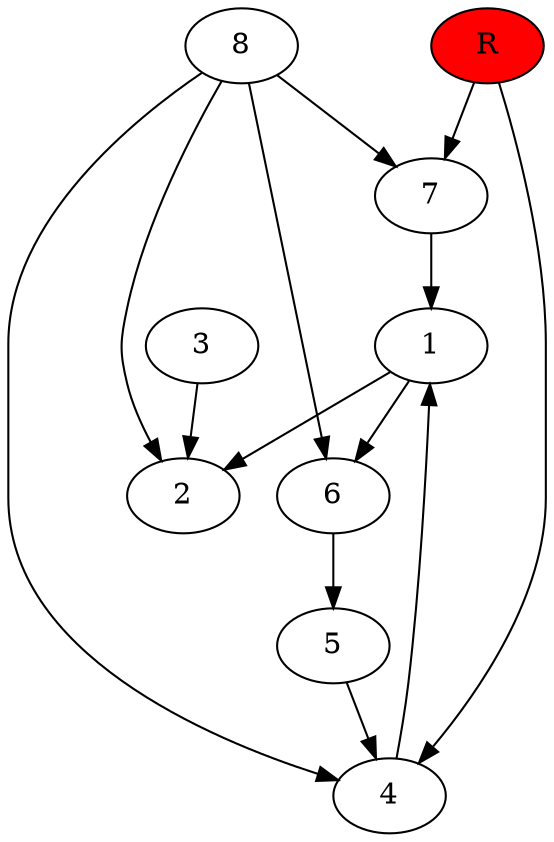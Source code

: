 digraph prb36316 {
	1
	2
	3
	4
	5
	6
	7
	8
	R [fillcolor="#ff0000" style=filled]
	1 -> 2
	1 -> 6
	3 -> 2
	4 -> 1
	5 -> 4
	6 -> 5
	7 -> 1
	8 -> 2
	8 -> 4
	8 -> 6
	8 -> 7
	R -> 4
	R -> 7
}
